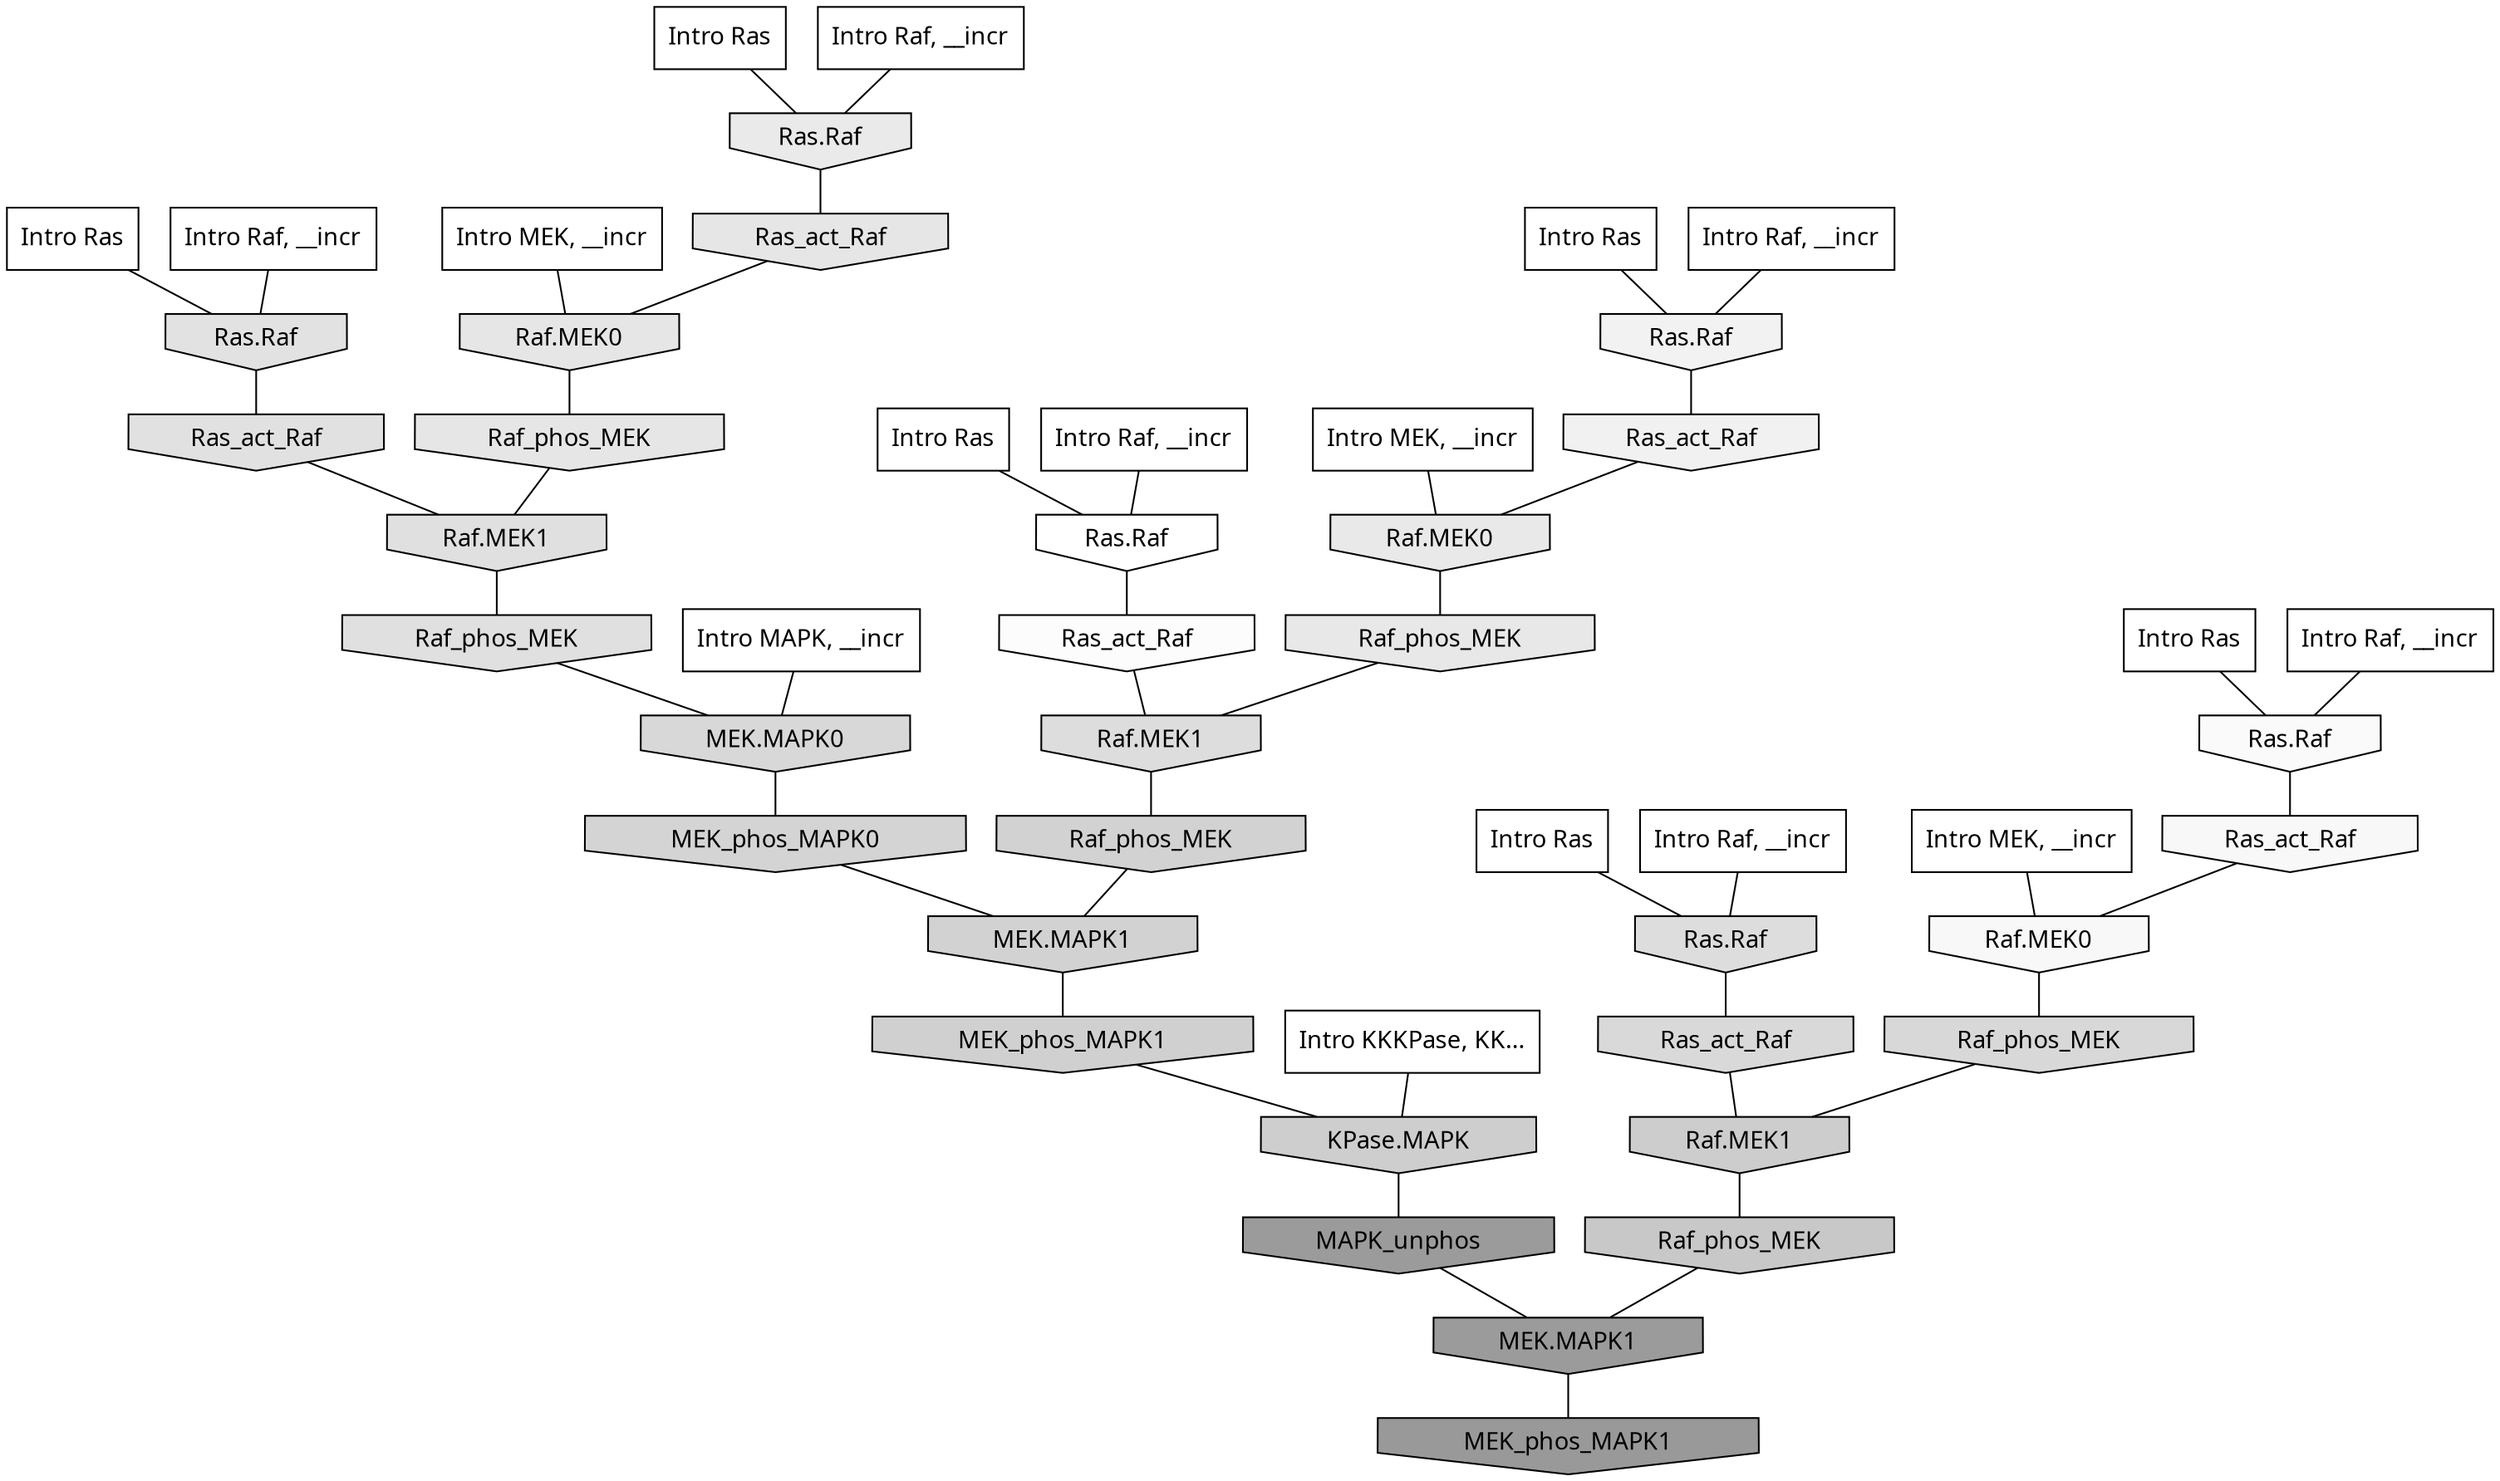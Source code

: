 digraph G{
  rankdir="TB";
  ranksep=0.30;
  node [fontname="CMU Serif"];
  edge [fontname="CMU Serif"];
  
  4 [label="Intro Ras", shape=rectangle, style=filled, fillcolor="0.000 0.000 1.000"]
  
  13 [label="Intro Ras", shape=rectangle, style=filled, fillcolor="0.000 0.000 1.000"]
  
  30 [label="Intro Ras", shape=rectangle, style=filled, fillcolor="0.000 0.000 1.000"]
  
  43 [label="Intro Ras", shape=rectangle, style=filled, fillcolor="0.000 0.000 1.000"]
  
  52 [label="Intro Ras", shape=rectangle, style=filled, fillcolor="0.000 0.000 1.000"]
  
  93 [label="Intro Ras", shape=rectangle, style=filled, fillcolor="0.000 0.000 1.000"]
  
  129 [label="Intro Raf, __incr", shape=rectangle, style=filled, fillcolor="0.000 0.000 1.000"]
  
  264 [label="Intro Raf, __incr", shape=rectangle, style=filled, fillcolor="0.000 0.000 1.000"]
  
  298 [label="Intro Raf, __incr", shape=rectangle, style=filled, fillcolor="0.000 0.000 1.000"]
  
  635 [label="Intro Raf, __incr", shape=rectangle, style=filled, fillcolor="0.000 0.000 1.000"]
  
  674 [label="Intro Raf, __incr", shape=rectangle, style=filled, fillcolor="0.000 0.000 1.000"]
  
  709 [label="Intro Raf, __incr", shape=rectangle, style=filled, fillcolor="0.000 0.000 1.000"]
  
  1266 [label="Intro MEK, __incr", shape=rectangle, style=filled, fillcolor="0.000 0.000 1.000"]
  
  1578 [label="Intro MEK, __incr", shape=rectangle, style=filled, fillcolor="0.000 0.000 1.000"]
  
  1763 [label="Intro MEK, __incr", shape=rectangle, style=filled, fillcolor="0.000 0.000 1.000"]
  
  2879 [label="Intro MAPK, __incr", shape=rectangle, style=filled, fillcolor="0.000 0.000 1.000"]
  
  3149 [label="Intro KKKPase, KK...", shape=rectangle, style=filled, fillcolor="0.000 0.000 1.000"]
  
  3334 [label="Ras.Raf", shape=invhouse, style=filled, fillcolor="0.000 0.000 0.998"]
  
  3468 [label="Ras_act_Raf", shape=invhouse, style=filled, fillcolor="0.000 0.000 0.985"]
  
  3537 [label="Ras.Raf", shape=invhouse, style=filled, fillcolor="0.000 0.000 0.978"]
  
  3645 [label="Ras_act_Raf", shape=invhouse, style=filled, fillcolor="0.000 0.000 0.970"]
  
  3648 [label="Raf.MEK0", shape=invhouse, style=filled, fillcolor="0.000 0.000 0.970"]
  
  4154 [label="Ras.Raf", shape=invhouse, style=filled, fillcolor="0.000 0.000 0.948"]
  
  4228 [label="Ras_act_Raf", shape=invhouse, style=filled, fillcolor="0.000 0.000 0.944"]
  
  4921 [label="Ras.Raf", shape=invhouse, style=filled, fillcolor="0.000 0.000 0.917"]
  
  5028 [label="Raf.MEK0", shape=invhouse, style=filled, fillcolor="0.000 0.000 0.913"]
  
  5188 [label="Raf_phos_MEK", shape=invhouse, style=filled, fillcolor="0.000 0.000 0.907"]
  
  5338 [label="Ras_act_Raf", shape=invhouse, style=filled, fillcolor="0.000 0.000 0.902"]
  
  5340 [label="Raf.MEK0", shape=invhouse, style=filled, fillcolor="0.000 0.000 0.902"]
  
  5437 [label="Raf_phos_MEK", shape=invhouse, style=filled, fillcolor="0.000 0.000 0.899"]
  
  5787 [label="Ras.Raf", shape=invhouse, style=filled, fillcolor="0.000 0.000 0.886"]
  
  6018 [label="Ras_act_Raf", shape=invhouse, style=filled, fillcolor="0.000 0.000 0.879"]
  
  6025 [label="Raf.MEK1", shape=invhouse, style=filled, fillcolor="0.000 0.000 0.878"]
  
  6093 [label="Raf_phos_MEK", shape=invhouse, style=filled, fillcolor="0.000 0.000 0.876"]
  
  6431 [label="Ras.Raf", shape=invhouse, style=filled, fillcolor="0.000 0.000 0.867"]
  
  6455 [label="Raf.MEK1", shape=invhouse, style=filled, fillcolor="0.000 0.000 0.867"]
  
  7149 [label="Ras_act_Raf", shape=invhouse, style=filled, fillcolor="0.000 0.000 0.851"]
  
  7372 [label="Raf_phos_MEK", shape=invhouse, style=filled, fillcolor="0.000 0.000 0.847"]
  
  7472 [label="MEK.MAPK0", shape=invhouse, style=filled, fillcolor="0.000 0.000 0.845"]
  
  8240 [label="MEK_phos_MAPK0", shape=invhouse, style=filled, fillcolor="0.000 0.000 0.831"]
  
  8681 [label="Raf_phos_MEK", shape=invhouse, style=filled, fillcolor="0.000 0.000 0.822"]
  
  8683 [label="MEK.MAPK1", shape=invhouse, style=filled, fillcolor="0.000 0.000 0.822"]
  
  8999 [label="MEK_phos_MAPK1", shape=invhouse, style=filled, fillcolor="0.000 0.000 0.816"]
  
  9741 [label="KPase.MAPK", shape=invhouse, style=filled, fillcolor="0.000 0.000 0.806"]
  
  9874 [label="Raf.MEK1", shape=invhouse, style=filled, fillcolor="0.000 0.000 0.804"]
  
  11450 [label="Raf_phos_MEK", shape=invhouse, style=filled, fillcolor="0.000 0.000 0.784"]
  
  21039 [label="MAPK_unphos", shape=invhouse, style=filled, fillcolor="0.000 0.000 0.606"]
  
  21040 [label="MEK.MAPK1", shape=invhouse, style=filled, fillcolor="0.000 0.000 0.606"]
  
  21208 [label="MEK_phos_MAPK1", shape=invhouse, style=filled, fillcolor="0.000 0.000 0.600"]
  
  
  21040 -> 21208 [dir=none, color="0.000 0.000 0.000"] 
  21039 -> 21040 [dir=none, color="0.000 0.000 0.000"] 
  11450 -> 21040 [dir=none, color="0.000 0.000 0.000"] 
  9874 -> 11450 [dir=none, color="0.000 0.000 0.000"] 
  9741 -> 21039 [dir=none, color="0.000 0.000 0.000"] 
  8999 -> 9741 [dir=none, color="0.000 0.000 0.000"] 
  8683 -> 8999 [dir=none, color="0.000 0.000 0.000"] 
  8681 -> 8683 [dir=none, color="0.000 0.000 0.000"] 
  8240 -> 8683 [dir=none, color="0.000 0.000 0.000"] 
  7472 -> 8240 [dir=none, color="0.000 0.000 0.000"] 
  7372 -> 9874 [dir=none, color="0.000 0.000 0.000"] 
  7149 -> 9874 [dir=none, color="0.000 0.000 0.000"] 
  6455 -> 8681 [dir=none, color="0.000 0.000 0.000"] 
  6431 -> 7149 [dir=none, color="0.000 0.000 0.000"] 
  6093 -> 7472 [dir=none, color="0.000 0.000 0.000"] 
  6025 -> 6093 [dir=none, color="0.000 0.000 0.000"] 
  6018 -> 6025 [dir=none, color="0.000 0.000 0.000"] 
  5787 -> 6018 [dir=none, color="0.000 0.000 0.000"] 
  5437 -> 6025 [dir=none, color="0.000 0.000 0.000"] 
  5340 -> 5437 [dir=none, color="0.000 0.000 0.000"] 
  5338 -> 5340 [dir=none, color="0.000 0.000 0.000"] 
  5188 -> 6455 [dir=none, color="0.000 0.000 0.000"] 
  5028 -> 5188 [dir=none, color="0.000 0.000 0.000"] 
  4921 -> 5338 [dir=none, color="0.000 0.000 0.000"] 
  4228 -> 5028 [dir=none, color="0.000 0.000 0.000"] 
  4154 -> 4228 [dir=none, color="0.000 0.000 0.000"] 
  3648 -> 7372 [dir=none, color="0.000 0.000 0.000"] 
  3645 -> 3648 [dir=none, color="0.000 0.000 0.000"] 
  3537 -> 3645 [dir=none, color="0.000 0.000 0.000"] 
  3468 -> 6455 [dir=none, color="0.000 0.000 0.000"] 
  3334 -> 3468 [dir=none, color="0.000 0.000 0.000"] 
  3149 -> 9741 [dir=none, color="0.000 0.000 0.000"] 
  2879 -> 7472 [dir=none, color="0.000 0.000 0.000"] 
  1763 -> 5028 [dir=none, color="0.000 0.000 0.000"] 
  1578 -> 3648 [dir=none, color="0.000 0.000 0.000"] 
  1266 -> 5340 [dir=none, color="0.000 0.000 0.000"] 
  709 -> 4154 [dir=none, color="0.000 0.000 0.000"] 
  674 -> 3537 [dir=none, color="0.000 0.000 0.000"] 
  635 -> 6431 [dir=none, color="0.000 0.000 0.000"] 
  298 -> 3334 [dir=none, color="0.000 0.000 0.000"] 
  264 -> 5787 [dir=none, color="0.000 0.000 0.000"] 
  129 -> 4921 [dir=none, color="0.000 0.000 0.000"] 
  93 -> 3537 [dir=none, color="0.000 0.000 0.000"] 
  52 -> 4921 [dir=none, color="0.000 0.000 0.000"] 
  43 -> 6431 [dir=none, color="0.000 0.000 0.000"] 
  30 -> 4154 [dir=none, color="0.000 0.000 0.000"] 
  13 -> 3334 [dir=none, color="0.000 0.000 0.000"] 
  4 -> 5787 [dir=none, color="0.000 0.000 0.000"] 
  
  }
